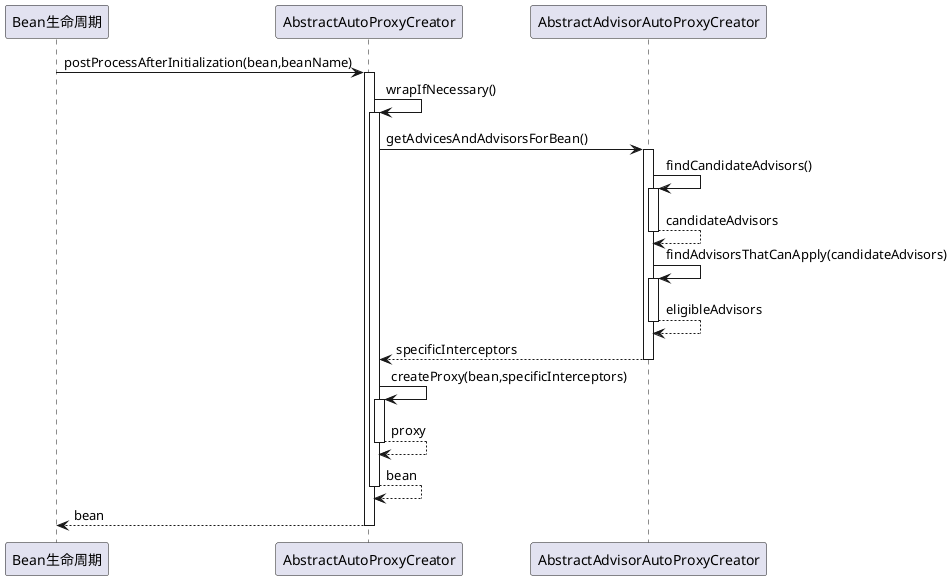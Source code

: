 @startuml
Bean生命周期 -> AbstractAutoProxyCreator:postProcessAfterInitialization(bean,beanName)
activate AbstractAutoProxyCreator
    AbstractAutoProxyCreator -> AbstractAutoProxyCreator:wrapIfNecessary()
    activate AbstractAutoProxyCreator

        AbstractAutoProxyCreator -> AbstractAdvisorAutoProxyCreator:getAdvicesAndAdvisorsForBean()
        activate AbstractAdvisorAutoProxyCreator
            AbstractAdvisorAutoProxyCreator -> AbstractAdvisorAutoProxyCreator:findCandidateAdvisors()
            activate AbstractAdvisorAutoProxyCreator
            return candidateAdvisors

            AbstractAdvisorAutoProxyCreator -> AbstractAdvisorAutoProxyCreator:findAdvisorsThatCanApply(candidateAdvisors)
            activate AbstractAdvisorAutoProxyCreator
            return eligibleAdvisors
        return specificInterceptors

        AbstractAutoProxyCreator -> AbstractAutoProxyCreator:createProxy(bean,specificInterceptors)
        activate AbstractAutoProxyCreator
        return proxy

    return bean
return bean
@enduml